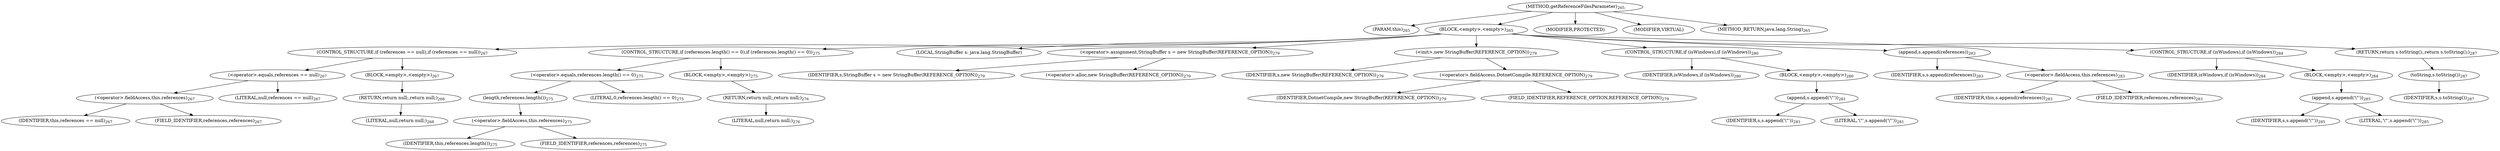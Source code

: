 digraph "getReferenceFilesParameter" {  
"403" [label = <(METHOD,getReferenceFilesParameter)<SUB>265</SUB>> ]
"404" [label = <(PARAM,this)<SUB>265</SUB>> ]
"405" [label = <(BLOCK,&lt;empty&gt;,&lt;empty&gt;)<SUB>265</SUB>> ]
"406" [label = <(CONTROL_STRUCTURE,if (references == null),if (references == null))<SUB>267</SUB>> ]
"407" [label = <(&lt;operator&gt;.equals,references == null)<SUB>267</SUB>> ]
"408" [label = <(&lt;operator&gt;.fieldAccess,this.references)<SUB>267</SUB>> ]
"409" [label = <(IDENTIFIER,this,references == null)<SUB>267</SUB>> ]
"410" [label = <(FIELD_IDENTIFIER,references,references)<SUB>267</SUB>> ]
"411" [label = <(LITERAL,null,references == null)<SUB>267</SUB>> ]
"412" [label = <(BLOCK,&lt;empty&gt;,&lt;empty&gt;)<SUB>267</SUB>> ]
"413" [label = <(RETURN,return null;,return null;)<SUB>268</SUB>> ]
"414" [label = <(LITERAL,null,return null;)<SUB>268</SUB>> ]
"415" [label = <(CONTROL_STRUCTURE,if (references.length() == 0),if (references.length() == 0))<SUB>275</SUB>> ]
"416" [label = <(&lt;operator&gt;.equals,references.length() == 0)<SUB>275</SUB>> ]
"417" [label = <(length,references.length())<SUB>275</SUB>> ]
"418" [label = <(&lt;operator&gt;.fieldAccess,this.references)<SUB>275</SUB>> ]
"419" [label = <(IDENTIFIER,this,references.length())<SUB>275</SUB>> ]
"420" [label = <(FIELD_IDENTIFIER,references,references)<SUB>275</SUB>> ]
"421" [label = <(LITERAL,0,references.length() == 0)<SUB>275</SUB>> ]
"422" [label = <(BLOCK,&lt;empty&gt;,&lt;empty&gt;)<SUB>275</SUB>> ]
"423" [label = <(RETURN,return null;,return null;)<SUB>276</SUB>> ]
"424" [label = <(LITERAL,null,return null;)<SUB>276</SUB>> ]
"12" [label = <(LOCAL,StringBuffer s: java.lang.StringBuffer)> ]
"425" [label = <(&lt;operator&gt;.assignment,StringBuffer s = new StringBuffer(REFERENCE_OPTION))<SUB>279</SUB>> ]
"426" [label = <(IDENTIFIER,s,StringBuffer s = new StringBuffer(REFERENCE_OPTION))<SUB>279</SUB>> ]
"427" [label = <(&lt;operator&gt;.alloc,new StringBuffer(REFERENCE_OPTION))<SUB>279</SUB>> ]
"428" [label = <(&lt;init&gt;,new StringBuffer(REFERENCE_OPTION))<SUB>279</SUB>> ]
"11" [label = <(IDENTIFIER,s,new StringBuffer(REFERENCE_OPTION))<SUB>279</SUB>> ]
"429" [label = <(&lt;operator&gt;.fieldAccess,DotnetCompile.REFERENCE_OPTION)<SUB>279</SUB>> ]
"430" [label = <(IDENTIFIER,DotnetCompile,new StringBuffer(REFERENCE_OPTION))<SUB>279</SUB>> ]
"431" [label = <(FIELD_IDENTIFIER,REFERENCE_OPTION,REFERENCE_OPTION)<SUB>279</SUB>> ]
"432" [label = <(CONTROL_STRUCTURE,if (isWindows),if (isWindows))<SUB>280</SUB>> ]
"433" [label = <(IDENTIFIER,isWindows,if (isWindows))<SUB>280</SUB>> ]
"434" [label = <(BLOCK,&lt;empty&gt;,&lt;empty&gt;)<SUB>280</SUB>> ]
"435" [label = <(append,s.append('\&quot;'))<SUB>281</SUB>> ]
"436" [label = <(IDENTIFIER,s,s.append('\&quot;'))<SUB>281</SUB>> ]
"437" [label = <(LITERAL,'\&quot;',s.append('\&quot;'))<SUB>281</SUB>> ]
"438" [label = <(append,s.append(references))<SUB>283</SUB>> ]
"439" [label = <(IDENTIFIER,s,s.append(references))<SUB>283</SUB>> ]
"440" [label = <(&lt;operator&gt;.fieldAccess,this.references)<SUB>283</SUB>> ]
"441" [label = <(IDENTIFIER,this,s.append(references))<SUB>283</SUB>> ]
"442" [label = <(FIELD_IDENTIFIER,references,references)<SUB>283</SUB>> ]
"443" [label = <(CONTROL_STRUCTURE,if (isWindows),if (isWindows))<SUB>284</SUB>> ]
"444" [label = <(IDENTIFIER,isWindows,if (isWindows))<SUB>284</SUB>> ]
"445" [label = <(BLOCK,&lt;empty&gt;,&lt;empty&gt;)<SUB>284</SUB>> ]
"446" [label = <(append,s.append('\&quot;'))<SUB>285</SUB>> ]
"447" [label = <(IDENTIFIER,s,s.append('\&quot;'))<SUB>285</SUB>> ]
"448" [label = <(LITERAL,'\&quot;',s.append('\&quot;'))<SUB>285</SUB>> ]
"449" [label = <(RETURN,return s.toString();,return s.toString();)<SUB>287</SUB>> ]
"450" [label = <(toString,s.toString())<SUB>287</SUB>> ]
"451" [label = <(IDENTIFIER,s,s.toString())<SUB>287</SUB>> ]
"452" [label = <(MODIFIER,PROTECTED)> ]
"453" [label = <(MODIFIER,VIRTUAL)> ]
"454" [label = <(METHOD_RETURN,java.lang.String)<SUB>265</SUB>> ]
  "403" -> "404" 
  "403" -> "405" 
  "403" -> "452" 
  "403" -> "453" 
  "403" -> "454" 
  "405" -> "406" 
  "405" -> "415" 
  "405" -> "12" 
  "405" -> "425" 
  "405" -> "428" 
  "405" -> "432" 
  "405" -> "438" 
  "405" -> "443" 
  "405" -> "449" 
  "406" -> "407" 
  "406" -> "412" 
  "407" -> "408" 
  "407" -> "411" 
  "408" -> "409" 
  "408" -> "410" 
  "412" -> "413" 
  "413" -> "414" 
  "415" -> "416" 
  "415" -> "422" 
  "416" -> "417" 
  "416" -> "421" 
  "417" -> "418" 
  "418" -> "419" 
  "418" -> "420" 
  "422" -> "423" 
  "423" -> "424" 
  "425" -> "426" 
  "425" -> "427" 
  "428" -> "11" 
  "428" -> "429" 
  "429" -> "430" 
  "429" -> "431" 
  "432" -> "433" 
  "432" -> "434" 
  "434" -> "435" 
  "435" -> "436" 
  "435" -> "437" 
  "438" -> "439" 
  "438" -> "440" 
  "440" -> "441" 
  "440" -> "442" 
  "443" -> "444" 
  "443" -> "445" 
  "445" -> "446" 
  "446" -> "447" 
  "446" -> "448" 
  "449" -> "450" 
  "450" -> "451" 
}
